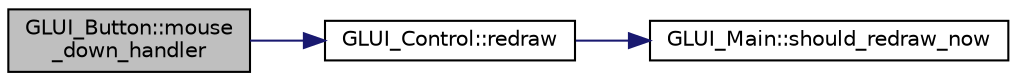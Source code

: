 digraph "GLUI_Button::mouse_down_handler"
{
  edge [fontname="Helvetica",fontsize="10",labelfontname="Helvetica",labelfontsize="10"];
  node [fontname="Helvetica",fontsize="10",shape=record];
  rankdir="LR";
  Node1 [label="GLUI_Button::mouse\l_down_handler",height=0.2,width=0.4,color="black", fillcolor="grey75", style="filled", fontcolor="black"];
  Node1 -> Node2 [color="midnightblue",fontsize="10",style="solid",fontname="Helvetica"];
  Node2 [label="GLUI_Control::redraw",height=0.2,width=0.4,color="black", fillcolor="white", style="filled",URL="$class_g_l_u_i___control.html#a7777125cd866884377899df625bad6cd"];
  Node2 -> Node3 [color="midnightblue",fontsize="10",style="solid",fontname="Helvetica"];
  Node3 [label="GLUI_Main::should_redraw_now",height=0.2,width=0.4,color="black", fillcolor="white", style="filled",URL="$class_g_l_u_i___main.html#a838a093d3748a6a6434f5e3a62d29c79"];
}
